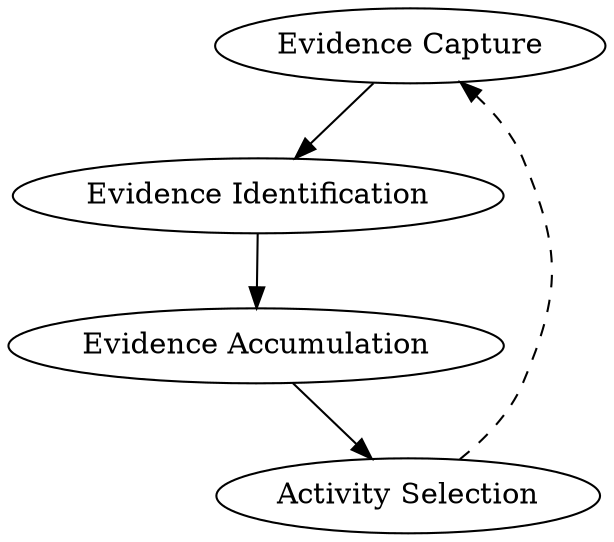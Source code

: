 digraph ESP4 {
  EC[label="Evidence Capture"]
  EI[label="Evidence Identification"]
  EA[label="Evidence Accumulation"]
  AS[label="Activity Selection"]
  EC -> EI -> EA -> AS
  AS -> EC[style="dashed"]
}